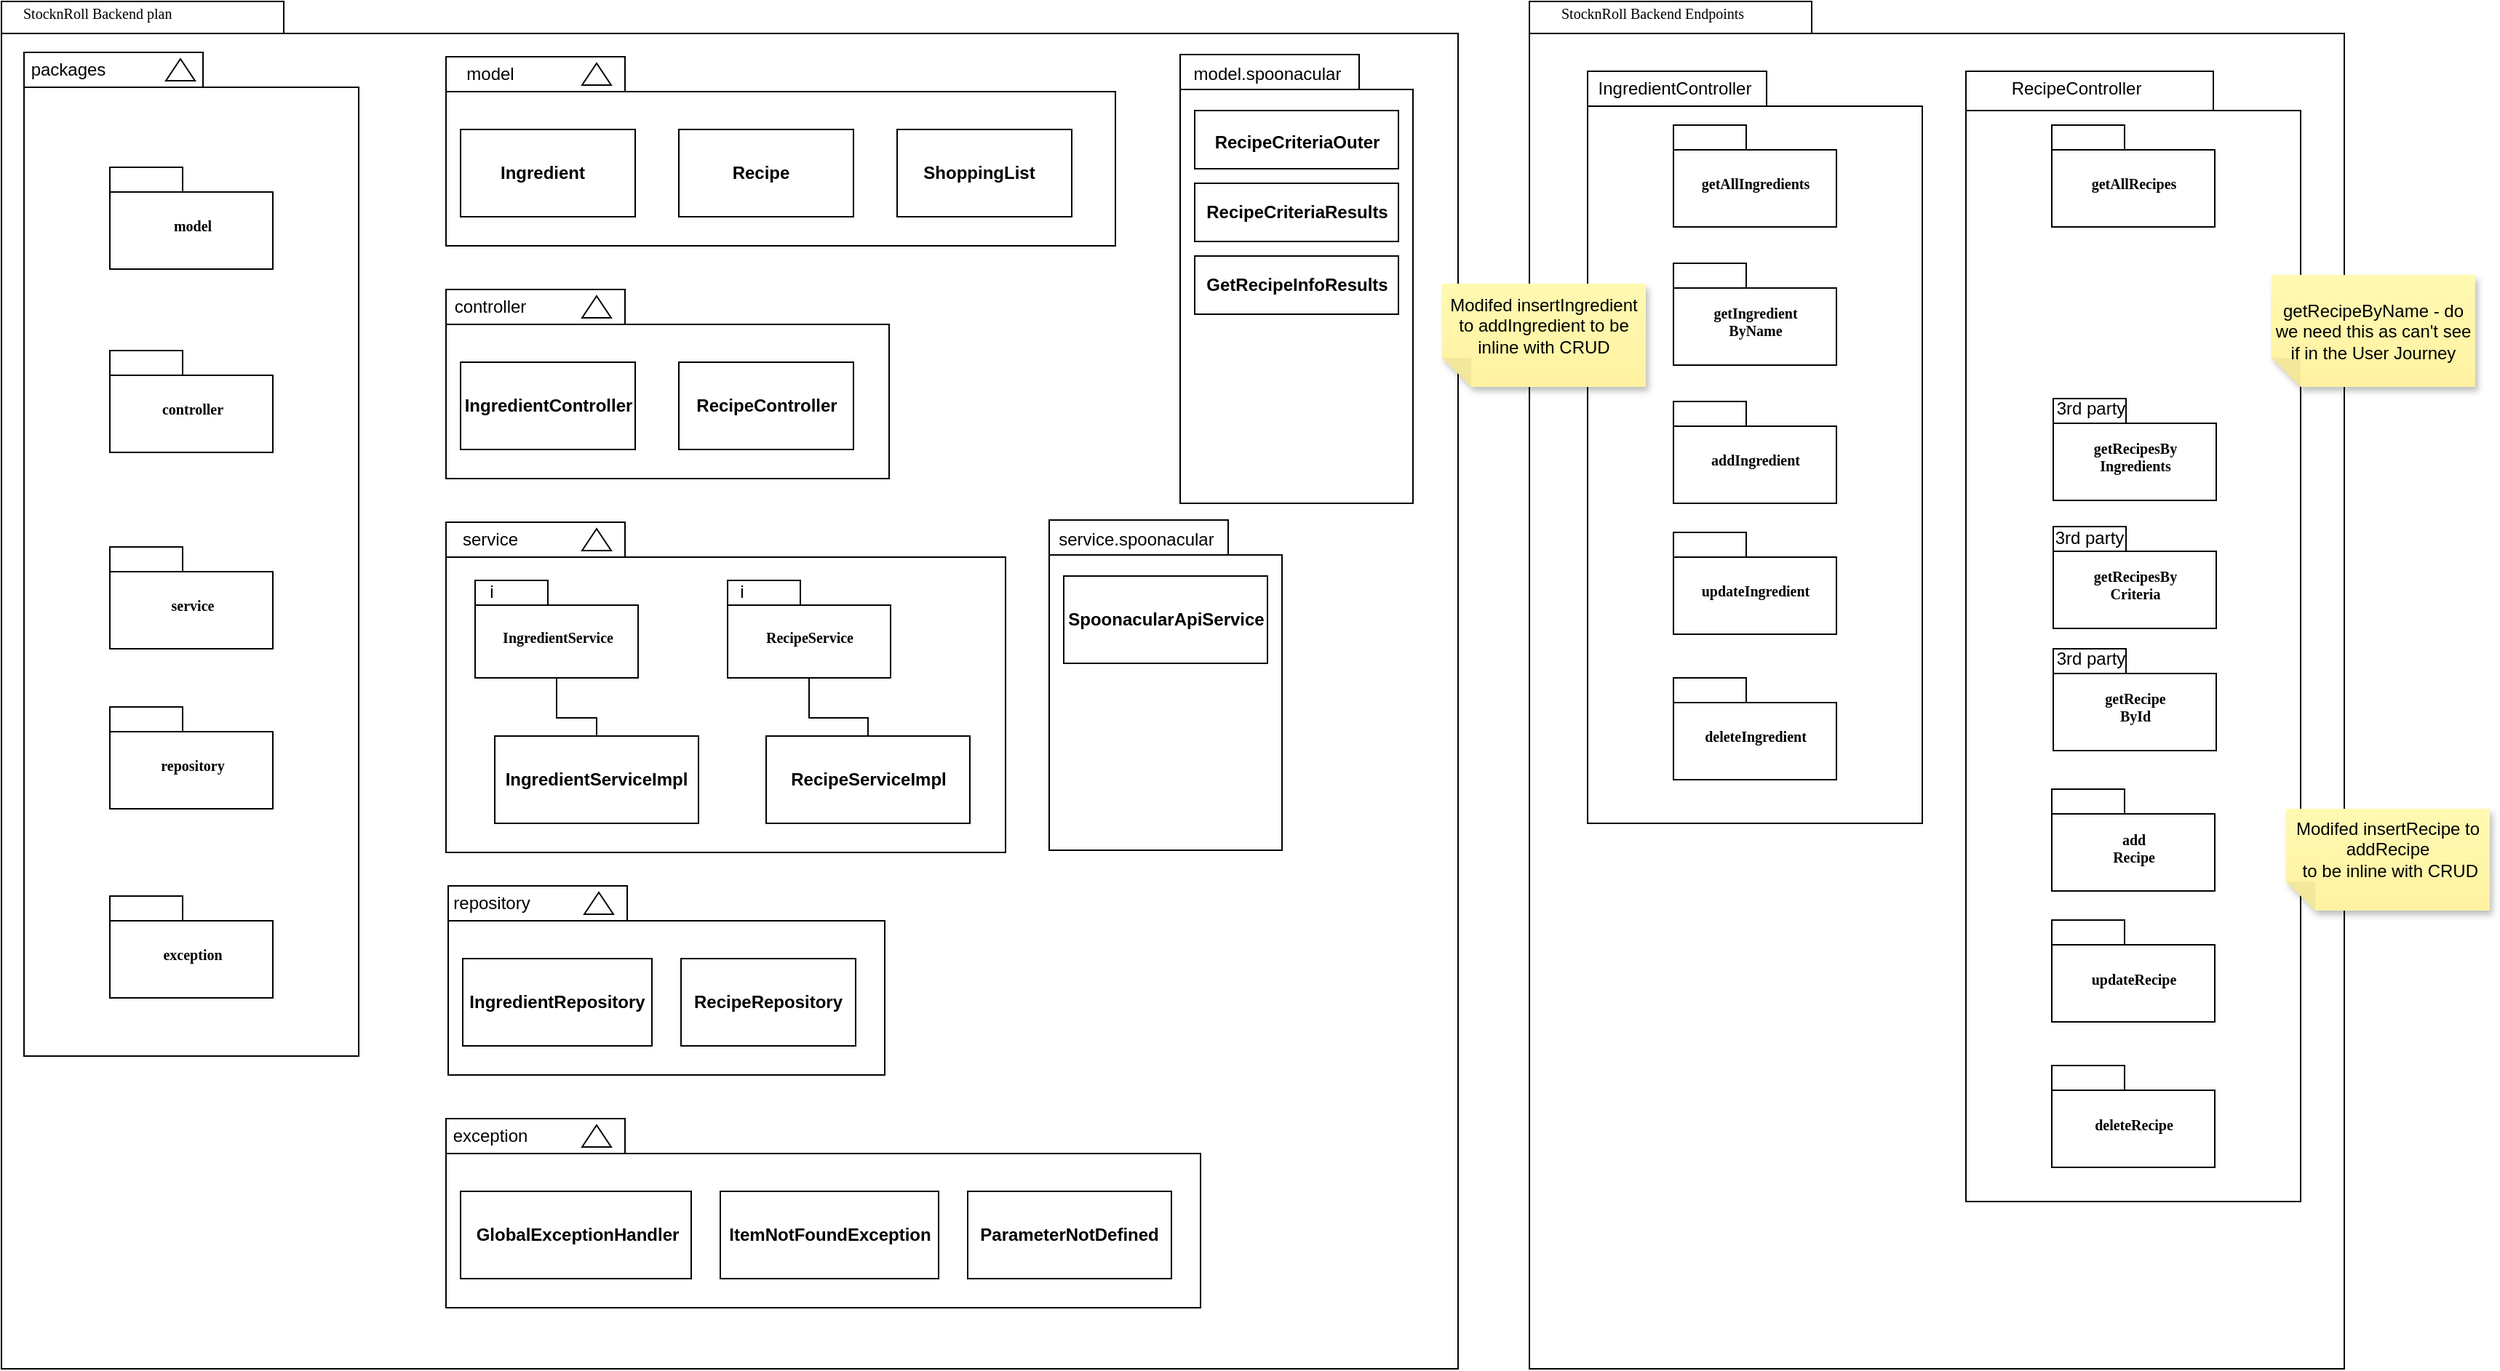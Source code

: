 <mxfile version="24.7.16">
  <diagram name="Page-1" id="b5b7bab2-c9e2-2cf4-8b2a-24fd1a2a6d21">
    <mxGraphModel dx="882" dy="554" grid="1" gridSize="10" guides="1" tooltips="1" connect="1" arrows="1" fold="1" page="1" pageScale="1" pageWidth="827" pageHeight="1169" background="none" math="0" shadow="0">
      <root>
        <mxCell id="0" />
        <mxCell id="1" parent="0" />
        <mxCell id="6e0c8c40b5770093-72" value="" style="shape=folder;fontStyle=1;spacingTop=10;tabWidth=194;tabHeight=22;tabPosition=left;html=1;rounded=0;shadow=0;comic=0;labelBackgroundColor=none;strokeWidth=1;fillColor=none;fontFamily=Verdana;fontSize=10;align=center;" parent="1" vertex="1">
          <mxGeometry x="30" y="115" width="1001" height="940" as="geometry" />
        </mxCell>
        <mxCell id="6e0c8c40b5770093-73" value="StocknRoll Backend plan" style="text;html=1;align=left;verticalAlign=top;spacingTop=-4;fontSize=10;fontFamily=Verdana" parent="1" vertex="1">
          <mxGeometry x="43" y="114.5" width="130" height="20" as="geometry" />
        </mxCell>
        <mxCell id="P7q6h8zH5KanoZMI_rnn-13" value="" style="group" parent="1" vertex="1" connectable="0">
          <mxGeometry x="45.5" y="147" width="230" height="693" as="geometry" />
        </mxCell>
        <mxCell id="P7q6h8zH5KanoZMI_rnn-7" value="&amp;nbsp;" style="text;whiteSpace=wrap;html=1;" parent="P7q6h8zH5KanoZMI_rnn-13" vertex="1">
          <mxGeometry x="40" y="313" width="40" height="40" as="geometry" />
        </mxCell>
        <mxCell id="6e0c8c40b5770093-25" value="" style="shape=folder;fontStyle=1;spacingTop=10;tabWidth=123;tabHeight=24;tabPosition=left;html=1;rounded=0;shadow=0;comic=0;labelBackgroundColor=none;strokeWidth=1;fontFamily=Verdana;fontSize=10;align=center;" parent="P7q6h8zH5KanoZMI_rnn-13" vertex="1">
          <mxGeometry y="3" width="230" height="690" as="geometry" />
        </mxCell>
        <mxCell id="6e0c8c40b5770093-29" value="" style="triangle;whiteSpace=wrap;html=1;rounded=0;shadow=0;comic=0;labelBackgroundColor=none;strokeWidth=1;fontFamily=Verdana;fontSize=10;align=center;rotation=-90;" parent="P7q6h8zH5KanoZMI_rnn-13" vertex="1">
          <mxGeometry x="100" y="5" width="15" height="20" as="geometry" />
        </mxCell>
        <mxCell id="6e0c8c40b5770093-27" value="model" style="shape=folder;fontStyle=1;spacingTop=10;tabWidth=50;tabHeight=17;tabPosition=left;html=1;rounded=0;shadow=0;comic=0;labelBackgroundColor=none;strokeWidth=1;fontFamily=Verdana;fontSize=10;align=center;" parent="P7q6h8zH5KanoZMI_rnn-13" vertex="1">
          <mxGeometry x="59" y="82" width="112" height="70" as="geometry" />
        </mxCell>
        <mxCell id="6e0c8c40b5770093-31" value="controller" style="shape=folder;fontStyle=1;spacingTop=10;tabWidth=50;tabHeight=17;tabPosition=left;html=1;rounded=0;shadow=0;comic=0;labelBackgroundColor=none;strokeWidth=1;fontFamily=Verdana;fontSize=10;align=center;" parent="P7q6h8zH5KanoZMI_rnn-13" vertex="1">
          <mxGeometry x="59" y="208" width="112" height="70" as="geometry" />
        </mxCell>
        <mxCell id="6e0c8c40b5770093-28" value="service" style="shape=folder;fontStyle=1;spacingTop=10;tabWidth=50;tabHeight=17;tabPosition=left;html=1;rounded=0;shadow=0;comic=0;labelBackgroundColor=none;strokeWidth=1;fontFamily=Verdana;fontSize=10;align=center;" parent="P7q6h8zH5KanoZMI_rnn-13" vertex="1">
          <mxGeometry x="59" y="343" width="112" height="70" as="geometry" />
        </mxCell>
        <mxCell id="P7q6h8zH5KanoZMI_rnn-8" value="repository" style="shape=folder;fontStyle=1;spacingTop=10;tabWidth=50;tabHeight=17;tabPosition=left;html=1;rounded=0;shadow=0;comic=0;labelBackgroundColor=none;strokeWidth=1;fontFamily=Verdana;fontSize=10;align=center;" parent="P7q6h8zH5KanoZMI_rnn-13" vertex="1">
          <mxGeometry x="59" y="453" width="112" height="70" as="geometry" />
        </mxCell>
        <mxCell id="P7q6h8zH5KanoZMI_rnn-9" value="exception" style="shape=folder;fontStyle=1;spacingTop=10;tabWidth=50;tabHeight=17;tabPosition=left;html=1;rounded=0;shadow=0;comic=0;labelBackgroundColor=none;strokeWidth=1;fontFamily=Verdana;fontSize=10;align=center;" parent="P7q6h8zH5KanoZMI_rnn-13" vertex="1">
          <mxGeometry x="59" y="583" width="112" height="70" as="geometry" />
        </mxCell>
        <mxCell id="P7q6h8zH5KanoZMI_rnn-12" value="&lt;div&gt;packages&lt;/div&gt;" style="text;strokeColor=none;align=center;fillColor=none;html=1;verticalAlign=middle;whiteSpace=wrap;rounded=0;" parent="P7q6h8zH5KanoZMI_rnn-13" vertex="1">
          <mxGeometry width="60" height="30" as="geometry" />
        </mxCell>
        <mxCell id="P7q6h8zH5KanoZMI_rnn-32" value="" style="group" parent="1" vertex="1" connectable="0">
          <mxGeometry x="335.5" y="150" width="460" height="133" as="geometry" />
        </mxCell>
        <mxCell id="6e0c8c40b5770093-47" value="" style="shape=folder;fontStyle=1;spacingTop=10;tabWidth=123;tabHeight=24;tabPosition=left;html=1;rounded=0;shadow=0;comic=0;labelBackgroundColor=none;strokeWidth=1;fontFamily=Verdana;fontSize=10;align=center;" parent="P7q6h8zH5KanoZMI_rnn-32" vertex="1">
          <mxGeometry y="3" width="460" height="130" as="geometry" />
        </mxCell>
        <mxCell id="6e0c8c40b5770093-48" value="" style="triangle;whiteSpace=wrap;html=1;rounded=0;shadow=0;comic=0;labelBackgroundColor=none;strokeWidth=1;fontFamily=Verdana;fontSize=10;align=center;rotation=-90;" parent="P7q6h8zH5KanoZMI_rnn-32" vertex="1">
          <mxGeometry x="96" y="5" width="15" height="20" as="geometry" />
        </mxCell>
        <mxCell id="P7q6h8zH5KanoZMI_rnn-14" value="model" style="text;strokeColor=none;align=center;fillColor=none;html=1;verticalAlign=middle;whiteSpace=wrap;rounded=0;" parent="P7q6h8zH5KanoZMI_rnn-32" vertex="1">
          <mxGeometry width="60" height="30" as="geometry" />
        </mxCell>
        <mxCell id="P7q6h8zH5KanoZMI_rnn-22" value="" style="group" parent="P7q6h8zH5KanoZMI_rnn-32" vertex="1" connectable="0">
          <mxGeometry x="10" y="53" width="120" height="60" as="geometry" />
        </mxCell>
        <mxCell id="P7q6h8zH5KanoZMI_rnn-15" value="" style="rounded=0;whiteSpace=wrap;html=1;" parent="P7q6h8zH5KanoZMI_rnn-22" vertex="1">
          <mxGeometry width="120" height="60" as="geometry" />
        </mxCell>
        <mxCell id="P7q6h8zH5KanoZMI_rnn-21" value="Ingredient" style="text;strokeColor=none;align=center;fillColor=none;html=1;verticalAlign=middle;whiteSpace=wrap;rounded=0;fontStyle=1" parent="P7q6h8zH5KanoZMI_rnn-22" vertex="1">
          <mxGeometry x="26" y="15" width="60" height="30" as="geometry" />
        </mxCell>
        <mxCell id="P7q6h8zH5KanoZMI_rnn-24" value="" style="group" parent="P7q6h8zH5KanoZMI_rnn-32" vertex="1" connectable="0">
          <mxGeometry x="160" y="53" width="120" height="60" as="geometry" />
        </mxCell>
        <mxCell id="P7q6h8zH5KanoZMI_rnn-25" value="" style="rounded=0;whiteSpace=wrap;html=1;" parent="P7q6h8zH5KanoZMI_rnn-24" vertex="1">
          <mxGeometry width="120" height="60" as="geometry" />
        </mxCell>
        <mxCell id="P7q6h8zH5KanoZMI_rnn-26" value="Recipe" style="text;strokeColor=none;align=center;fillColor=none;html=1;verticalAlign=middle;whiteSpace=wrap;rounded=0;fontStyle=1" parent="P7q6h8zH5KanoZMI_rnn-24" vertex="1">
          <mxGeometry x="26" y="15" width="60" height="30" as="geometry" />
        </mxCell>
        <mxCell id="P7q6h8zH5KanoZMI_rnn-29" value="" style="group" parent="P7q6h8zH5KanoZMI_rnn-32" vertex="1" connectable="0">
          <mxGeometry x="310" y="53" width="120" height="60" as="geometry" />
        </mxCell>
        <mxCell id="P7q6h8zH5KanoZMI_rnn-30" value="" style="rounded=0;whiteSpace=wrap;html=1;" parent="P7q6h8zH5KanoZMI_rnn-29" vertex="1">
          <mxGeometry width="120" height="60" as="geometry" />
        </mxCell>
        <mxCell id="P7q6h8zH5KanoZMI_rnn-31" value="ShoppingList" style="text;strokeColor=none;align=center;fillColor=none;html=1;verticalAlign=middle;whiteSpace=wrap;rounded=0;fontStyle=1" parent="P7q6h8zH5KanoZMI_rnn-29" vertex="1">
          <mxGeometry x="26" y="15" width="60" height="30" as="geometry" />
        </mxCell>
        <mxCell id="P7q6h8zH5KanoZMI_rnn-83" value="" style="group" parent="1" vertex="1" connectable="0">
          <mxGeometry x="337" y="720" width="300" height="133" as="geometry" />
        </mxCell>
        <mxCell id="P7q6h8zH5KanoZMI_rnn-73" value="" style="shape=folder;fontStyle=1;spacingTop=10;tabWidth=123;tabHeight=24;tabPosition=left;html=1;rounded=0;shadow=0;comic=0;labelBackgroundColor=none;strokeWidth=1;fontFamily=Verdana;fontSize=10;align=center;" parent="P7q6h8zH5KanoZMI_rnn-83" vertex="1">
          <mxGeometry y="3" width="300" height="130" as="geometry" />
        </mxCell>
        <mxCell id="P7q6h8zH5KanoZMI_rnn-74" value="" style="triangle;whiteSpace=wrap;html=1;rounded=0;shadow=0;comic=0;labelBackgroundColor=none;strokeWidth=1;fontFamily=Verdana;fontSize=10;align=center;rotation=-90;" parent="P7q6h8zH5KanoZMI_rnn-83" vertex="1">
          <mxGeometry x="96" y="5" width="15" height="20" as="geometry" />
        </mxCell>
        <mxCell id="P7q6h8zH5KanoZMI_rnn-75" value="repository" style="text;strokeColor=none;align=center;fillColor=none;html=1;verticalAlign=middle;whiteSpace=wrap;rounded=0;" parent="P7q6h8zH5KanoZMI_rnn-83" vertex="1">
          <mxGeometry width="60" height="30" as="geometry" />
        </mxCell>
        <mxCell id="P7q6h8zH5KanoZMI_rnn-79" value="" style="group" parent="P7q6h8zH5KanoZMI_rnn-83" vertex="1" connectable="0">
          <mxGeometry x="160" y="53" width="120" height="60" as="geometry" />
        </mxCell>
        <mxCell id="P7q6h8zH5KanoZMI_rnn-80" value="" style="rounded=0;whiteSpace=wrap;html=1;" parent="P7q6h8zH5KanoZMI_rnn-79" vertex="1">
          <mxGeometry width="120" height="60" as="geometry" />
        </mxCell>
        <mxCell id="P7q6h8zH5KanoZMI_rnn-81" value="RecipeRepository" style="text;strokeColor=none;align=center;fillColor=none;html=1;verticalAlign=middle;whiteSpace=wrap;rounded=0;fontStyle=1" parent="P7q6h8zH5KanoZMI_rnn-79" vertex="1">
          <mxGeometry x="30" y="15" width="60" height="30" as="geometry" />
        </mxCell>
        <mxCell id="P7q6h8zH5KanoZMI_rnn-82" value="" style="group" parent="P7q6h8zH5KanoZMI_rnn-83" vertex="1" connectable="0">
          <mxGeometry x="10" y="53" width="130" height="60" as="geometry" />
        </mxCell>
        <mxCell id="P7q6h8zH5KanoZMI_rnn-77" value="" style="rounded=0;whiteSpace=wrap;html=1;" parent="P7q6h8zH5KanoZMI_rnn-82" vertex="1">
          <mxGeometry width="130" height="60" as="geometry" />
        </mxCell>
        <mxCell id="P7q6h8zH5KanoZMI_rnn-78" value="IngredientRepository" style="text;strokeColor=none;align=center;fillColor=none;html=1;verticalAlign=middle;whiteSpace=wrap;rounded=0;fontStyle=1" parent="P7q6h8zH5KanoZMI_rnn-82" vertex="1">
          <mxGeometry x="35" y="15" width="60" height="30" as="geometry" />
        </mxCell>
        <mxCell id="P7q6h8zH5KanoZMI_rnn-99" value="" style="group" parent="1" vertex="1" connectable="0">
          <mxGeometry x="335.5" y="880" width="518.5" height="133" as="geometry" />
        </mxCell>
        <mxCell id="P7q6h8zH5KanoZMI_rnn-85" value="" style="shape=folder;fontStyle=1;spacingTop=10;tabWidth=123;tabHeight=24;tabPosition=left;html=1;rounded=0;shadow=0;comic=0;labelBackgroundColor=none;strokeWidth=1;fontFamily=Verdana;fontSize=10;align=center;" parent="P7q6h8zH5KanoZMI_rnn-99" vertex="1">
          <mxGeometry y="3" width="518.5" height="130" as="geometry" />
        </mxCell>
        <mxCell id="P7q6h8zH5KanoZMI_rnn-86" value="" style="triangle;whiteSpace=wrap;html=1;rounded=0;shadow=0;comic=0;labelBackgroundColor=none;strokeWidth=1;fontFamily=Verdana;fontSize=10;align=center;rotation=-90;" parent="P7q6h8zH5KanoZMI_rnn-99" vertex="1">
          <mxGeometry x="96" y="5" width="15" height="20" as="geometry" />
        </mxCell>
        <mxCell id="P7q6h8zH5KanoZMI_rnn-87" value="exception" style="text;strokeColor=none;align=center;fillColor=none;html=1;verticalAlign=middle;whiteSpace=wrap;rounded=0;" parent="P7q6h8zH5KanoZMI_rnn-99" vertex="1">
          <mxGeometry width="60" height="30" as="geometry" />
        </mxCell>
        <mxCell id="P7q6h8zH5KanoZMI_rnn-91" value="" style="group" parent="P7q6h8zH5KanoZMI_rnn-99" vertex="1" connectable="0">
          <mxGeometry x="188.5" y="53" width="150" height="60" as="geometry" />
        </mxCell>
        <mxCell id="P7q6h8zH5KanoZMI_rnn-92" value="" style="rounded=0;whiteSpace=wrap;html=1;" parent="P7q6h8zH5KanoZMI_rnn-91" vertex="1">
          <mxGeometry width="150" height="60" as="geometry" />
        </mxCell>
        <mxCell id="P7q6h8zH5KanoZMI_rnn-93" value="ItemNotFoundException" style="text;strokeColor=none;align=center;fillColor=none;html=1;verticalAlign=middle;whiteSpace=wrap;rounded=0;fontStyle=1" parent="P7q6h8zH5KanoZMI_rnn-91" vertex="1">
          <mxGeometry x="37.5" y="15" width="75" height="30" as="geometry" />
        </mxCell>
        <mxCell id="P7q6h8zH5KanoZMI_rnn-89" value="" style="rounded=0;whiteSpace=wrap;html=1;" parent="P7q6h8zH5KanoZMI_rnn-99" vertex="1">
          <mxGeometry x="10" y="53" width="158.5" height="60" as="geometry" />
        </mxCell>
        <mxCell id="P7q6h8zH5KanoZMI_rnn-90" value="GlobalExceptionHandler" style="text;strokeColor=none;align=center;fillColor=none;html=1;verticalAlign=middle;whiteSpace=wrap;rounded=0;fontStyle=1" parent="P7q6h8zH5KanoZMI_rnn-99" vertex="1">
          <mxGeometry x="60" y="68" width="60" height="30" as="geometry" />
        </mxCell>
        <mxCell id="P7q6h8zH5KanoZMI_rnn-98" value="" style="group" parent="P7q6h8zH5KanoZMI_rnn-99" vertex="1" connectable="0">
          <mxGeometry x="358.5" y="53" width="140" height="60" as="geometry" />
        </mxCell>
        <mxCell id="P7q6h8zH5KanoZMI_rnn-95" value="" style="rounded=0;whiteSpace=wrap;html=1;" parent="P7q6h8zH5KanoZMI_rnn-98" vertex="1">
          <mxGeometry width="140" height="60" as="geometry" />
        </mxCell>
        <mxCell id="P7q6h8zH5KanoZMI_rnn-96" value="ParameterNotDefined" style="text;strokeColor=none;align=center;fillColor=none;html=1;verticalAlign=middle;whiteSpace=wrap;rounded=0;fontStyle=1" parent="P7q6h8zH5KanoZMI_rnn-98" vertex="1">
          <mxGeometry x="40" y="15" width="60" height="30" as="geometry" />
        </mxCell>
        <mxCell id="P7q6h8zH5KanoZMI_rnn-102" value="" style="shape=folder;fontStyle=1;spacingTop=10;tabWidth=194;tabHeight=22;tabPosition=left;html=1;rounded=0;shadow=0;comic=0;labelBackgroundColor=none;strokeWidth=1;fillColor=none;fontFamily=Verdana;fontSize=10;align=center;" parent="1" vertex="1">
          <mxGeometry x="1080" y="115" width="560" height="940" as="geometry" />
        </mxCell>
        <mxCell id="P7q6h8zH5KanoZMI_rnn-103" value="StocknRoll Backend Endpoints" style="text;html=1;align=left;verticalAlign=top;spacingTop=-4;fontSize=10;fontFamily=Verdana" parent="1" vertex="1">
          <mxGeometry x="1100" y="114.5" width="130" height="20" as="geometry" />
        </mxCell>
        <mxCell id="P7q6h8zH5KanoZMI_rnn-117" value="" style="group" parent="1" vertex="1" connectable="0">
          <mxGeometry x="1120" y="160" width="230" height="520" as="geometry" />
        </mxCell>
        <mxCell id="P7q6h8zH5KanoZMI_rnn-105" value="&amp;nbsp;" style="text;whiteSpace=wrap;html=1;" parent="P7q6h8zH5KanoZMI_rnn-117" vertex="1">
          <mxGeometry x="40" y="313" width="40" height="40" as="geometry" />
        </mxCell>
        <mxCell id="P7q6h8zH5KanoZMI_rnn-106" value="" style="shape=folder;fontStyle=1;spacingTop=10;tabWidth=123;tabHeight=24;tabPosition=left;html=1;rounded=0;shadow=0;comic=0;labelBackgroundColor=none;strokeWidth=1;fontFamily=Verdana;fontSize=10;align=center;" parent="P7q6h8zH5KanoZMI_rnn-117" vertex="1">
          <mxGeometry y="3" width="230" height="517" as="geometry" />
        </mxCell>
        <mxCell id="P7q6h8zH5KanoZMI_rnn-108" value="getAllIngredients" style="shape=folder;fontStyle=1;spacingTop=10;tabWidth=50;tabHeight=17;tabPosition=left;html=1;rounded=0;shadow=0;comic=0;labelBackgroundColor=none;strokeWidth=1;fontFamily=Verdana;fontSize=10;align=center;" parent="P7q6h8zH5KanoZMI_rnn-117" vertex="1">
          <mxGeometry x="59" y="40" width="112" height="70" as="geometry" />
        </mxCell>
        <mxCell id="P7q6h8zH5KanoZMI_rnn-109" value="add&lt;span style=&quot;background-color: initial;&quot;&gt;Ingredient&lt;/span&gt;" style="shape=folder;fontStyle=1;spacingTop=10;tabWidth=50;tabHeight=17;tabPosition=left;html=1;rounded=0;shadow=0;comic=0;labelBackgroundColor=none;strokeWidth=1;fontFamily=Verdana;fontSize=10;align=center;" parent="P7q6h8zH5KanoZMI_rnn-117" vertex="1">
          <mxGeometry x="59" y="230" width="112" height="70" as="geometry" />
        </mxCell>
        <mxCell id="P7q6h8zH5KanoZMI_rnn-110" value="updateIngredient" style="shape=folder;fontStyle=1;spacingTop=10;tabWidth=50;tabHeight=17;tabPosition=left;html=1;rounded=0;shadow=0;comic=0;labelBackgroundColor=none;strokeWidth=1;fontFamily=Verdana;fontSize=10;align=center;" parent="P7q6h8zH5KanoZMI_rnn-117" vertex="1">
          <mxGeometry x="59" y="320" width="112" height="70" as="geometry" />
        </mxCell>
        <mxCell id="P7q6h8zH5KanoZMI_rnn-111" value="deleteIngredient" style="shape=folder;fontStyle=1;spacingTop=10;tabWidth=50;tabHeight=17;tabPosition=left;html=1;rounded=0;shadow=0;comic=0;labelBackgroundColor=none;strokeWidth=1;fontFamily=Verdana;fontSize=10;align=center;" parent="P7q6h8zH5KanoZMI_rnn-117" vertex="1">
          <mxGeometry x="59" y="420" width="112" height="70" as="geometry" />
        </mxCell>
        <mxCell id="P7q6h8zH5KanoZMI_rnn-113" value="IngredientController" style="text;strokeColor=none;align=center;fillColor=none;html=1;verticalAlign=middle;whiteSpace=wrap;rounded=0;" parent="P7q6h8zH5KanoZMI_rnn-117" vertex="1">
          <mxGeometry x="30" width="60" height="30" as="geometry" />
        </mxCell>
        <mxCell id="P7q6h8zH5KanoZMI_rnn-116" value="getIngredient&lt;br&gt;ByName" style="shape=folder;fontStyle=1;spacingTop=10;tabWidth=50;tabHeight=17;tabPosition=left;html=1;rounded=0;shadow=0;comic=0;labelBackgroundColor=none;strokeWidth=1;fontFamily=Verdana;fontSize=10;align=center;" parent="P7q6h8zH5KanoZMI_rnn-117" vertex="1">
          <mxGeometry x="59" y="135" width="112" height="70" as="geometry" />
        </mxCell>
        <mxCell id="P7q6h8zH5KanoZMI_rnn-34" value="" style="shape=folder;fontStyle=1;spacingTop=10;tabWidth=123;tabHeight=24;tabPosition=left;html=1;rounded=0;shadow=0;comic=0;labelBackgroundColor=none;strokeWidth=1;fontFamily=Verdana;fontSize=10;align=center;" parent="1" vertex="1">
          <mxGeometry x="335.5" y="313" width="304.5" height="130" as="geometry" />
        </mxCell>
        <mxCell id="P7q6h8zH5KanoZMI_rnn-35" value="" style="triangle;whiteSpace=wrap;html=1;rounded=0;shadow=0;comic=0;labelBackgroundColor=none;strokeWidth=1;fontFamily=Verdana;fontSize=10;align=center;rotation=-90;" parent="1" vertex="1">
          <mxGeometry x="431.5" y="315" width="15" height="20" as="geometry" />
        </mxCell>
        <mxCell id="P7q6h8zH5KanoZMI_rnn-36" value="controller" style="text;strokeColor=none;align=center;fillColor=none;html=1;verticalAlign=middle;whiteSpace=wrap;rounded=0;" parent="1" vertex="1">
          <mxGeometry x="335.5" y="310" width="60" height="30" as="geometry" />
        </mxCell>
        <mxCell id="P7q6h8zH5KanoZMI_rnn-37" value="" style="group" parent="1" vertex="1" connectable="0">
          <mxGeometry x="345.5" y="363" width="120" height="60" as="geometry" />
        </mxCell>
        <mxCell id="P7q6h8zH5KanoZMI_rnn-38" value="" style="rounded=0;whiteSpace=wrap;html=1;" parent="P7q6h8zH5KanoZMI_rnn-37" vertex="1">
          <mxGeometry width="120" height="60" as="geometry" />
        </mxCell>
        <mxCell id="P7q6h8zH5KanoZMI_rnn-39" value="IngredientController" style="text;strokeColor=none;align=center;fillColor=none;html=1;verticalAlign=middle;whiteSpace=wrap;rounded=0;fontStyle=1" parent="P7q6h8zH5KanoZMI_rnn-37" vertex="1">
          <mxGeometry x="30" y="15" width="60" height="30" as="geometry" />
        </mxCell>
        <mxCell id="P7q6h8zH5KanoZMI_rnn-40" value="" style="group" parent="1" vertex="1" connectable="0">
          <mxGeometry x="495.5" y="363" width="120" height="60" as="geometry" />
        </mxCell>
        <mxCell id="P7q6h8zH5KanoZMI_rnn-41" value="" style="rounded=0;whiteSpace=wrap;html=1;" parent="P7q6h8zH5KanoZMI_rnn-40" vertex="1">
          <mxGeometry width="120" height="60" as="geometry" />
        </mxCell>
        <mxCell id="P7q6h8zH5KanoZMI_rnn-42" value="&lt;div&gt;RecipeController&lt;/div&gt;" style="text;strokeColor=none;align=center;fillColor=none;html=1;verticalAlign=middle;whiteSpace=wrap;rounded=0;fontStyle=1" parent="P7q6h8zH5KanoZMI_rnn-40" vertex="1">
          <mxGeometry x="30" y="15" width="60" height="30" as="geometry" />
        </mxCell>
        <mxCell id="P7q6h8zH5KanoZMI_rnn-49" value="" style="shape=folder;fontStyle=1;spacingTop=10;tabWidth=123;tabHeight=24;tabPosition=left;html=1;rounded=0;shadow=0;comic=0;labelBackgroundColor=none;strokeWidth=1;fontFamily=Verdana;fontSize=10;align=center;" parent="1" vertex="1">
          <mxGeometry x="335.5" y="473" width="384.5" height="227" as="geometry" />
        </mxCell>
        <mxCell id="P7q6h8zH5KanoZMI_rnn-50" value="" style="triangle;whiteSpace=wrap;html=1;rounded=0;shadow=0;comic=0;labelBackgroundColor=none;strokeWidth=1;fontFamily=Verdana;fontSize=10;align=center;rotation=-90;" parent="1" vertex="1">
          <mxGeometry x="431.5" y="475" width="15" height="20" as="geometry" />
        </mxCell>
        <mxCell id="P7q6h8zH5KanoZMI_rnn-51" value="service" style="text;strokeColor=none;align=center;fillColor=none;html=1;verticalAlign=middle;whiteSpace=wrap;rounded=0;" parent="1" vertex="1">
          <mxGeometry x="335.5" y="470" width="60" height="30" as="geometry" />
        </mxCell>
        <mxCell id="P7q6h8zH5KanoZMI_rnn-70" value="" style="edgeStyle=orthogonalEdgeStyle;rounded=0;orthogonalLoop=1;jettySize=auto;html=1;" parent="1" source="P7q6h8zH5KanoZMI_rnn-60" target="P7q6h8zH5KanoZMI_rnn-54" edge="1">
          <mxGeometry relative="1" as="geometry" />
        </mxCell>
        <mxCell id="P7q6h8zH5KanoZMI_rnn-52" value="" style="group" parent="1" vertex="1" connectable="0">
          <mxGeometry x="369" y="620" width="140" height="60" as="geometry" />
        </mxCell>
        <mxCell id="P7q6h8zH5KanoZMI_rnn-53" value="" style="rounded=0;whiteSpace=wrap;html=1;" parent="P7q6h8zH5KanoZMI_rnn-52" vertex="1">
          <mxGeometry width="140" height="60" as="geometry" />
        </mxCell>
        <mxCell id="P7q6h8zH5KanoZMI_rnn-54" value="IngredientServiceImpl" style="text;strokeColor=none;align=center;fillColor=none;html=1;verticalAlign=middle;whiteSpace=wrap;rounded=0;fontStyle=1" parent="P7q6h8zH5KanoZMI_rnn-52" vertex="1">
          <mxGeometry x="35" y="15" width="70" height="30" as="geometry" />
        </mxCell>
        <mxCell id="P7q6h8zH5KanoZMI_rnn-60" value="IngredientService" style="shape=folder;fontStyle=1;spacingTop=10;tabWidth=50;tabHeight=17;tabPosition=left;html=1;rounded=0;shadow=0;comic=0;labelBackgroundColor=none;strokeWidth=1;fontFamily=Verdana;fontSize=10;align=center;" parent="1" vertex="1">
          <mxGeometry x="355.5" y="513" width="112" height="67" as="geometry" />
        </mxCell>
        <mxCell id="P7q6h8zH5KanoZMI_rnn-62" value="i" style="text;strokeColor=none;align=center;fillColor=none;html=1;verticalAlign=middle;whiteSpace=wrap;rounded=0;" parent="1" vertex="1">
          <mxGeometry x="337" y="506" width="60" height="30" as="geometry" />
        </mxCell>
        <mxCell id="P7q6h8zH5KanoZMI_rnn-69" value="" style="edgeStyle=orthogonalEdgeStyle;rounded=0;orthogonalLoop=1;jettySize=auto;html=1;" parent="1" source="P7q6h8zH5KanoZMI_rnn-64" target="P7q6h8zH5KanoZMI_rnn-68" edge="1">
          <mxGeometry relative="1" as="geometry" />
        </mxCell>
        <mxCell id="P7q6h8zH5KanoZMI_rnn-64" value="RecipeService" style="shape=folder;fontStyle=1;spacingTop=10;tabWidth=50;tabHeight=17;tabPosition=left;html=1;rounded=0;shadow=0;comic=0;labelBackgroundColor=none;strokeWidth=1;fontFamily=Verdana;fontSize=10;align=center;" parent="1" vertex="1">
          <mxGeometry x="529" y="513" width="112" height="67" as="geometry" />
        </mxCell>
        <mxCell id="P7q6h8zH5KanoZMI_rnn-65" value="i" style="text;strokeColor=none;align=center;fillColor=none;html=1;verticalAlign=middle;whiteSpace=wrap;rounded=0;" parent="1" vertex="1">
          <mxGeometry x="509" y="506" width="60" height="30" as="geometry" />
        </mxCell>
        <mxCell id="P7q6h8zH5KanoZMI_rnn-66" value="" style="group" parent="1" vertex="1" connectable="0">
          <mxGeometry x="555.5" y="620" width="140" height="60" as="geometry" />
        </mxCell>
        <mxCell id="P7q6h8zH5KanoZMI_rnn-67" value="" style="rounded=0;whiteSpace=wrap;html=1;" parent="P7q6h8zH5KanoZMI_rnn-66" vertex="1">
          <mxGeometry width="140" height="60" as="geometry" />
        </mxCell>
        <mxCell id="P7q6h8zH5KanoZMI_rnn-68" value="RecipeServiceImpl" style="text;strokeColor=none;align=center;fillColor=none;html=1;verticalAlign=middle;whiteSpace=wrap;rounded=0;fontStyle=1" parent="P7q6h8zH5KanoZMI_rnn-66" vertex="1">
          <mxGeometry x="35" y="15" width="70" height="30" as="geometry" />
        </mxCell>
        <mxCell id="P7q6h8zH5KanoZMI_rnn-120" value="" style="shape=folder;fontStyle=1;spacingTop=10;tabWidth=170;tabHeight=27;tabPosition=left;html=1;rounded=0;shadow=0;comic=0;labelBackgroundColor=none;strokeWidth=1;fontFamily=Verdana;fontSize=10;align=center;" parent="1" vertex="1">
          <mxGeometry x="1380" y="163" width="230" height="777" as="geometry" />
        </mxCell>
        <mxCell id="P7q6h8zH5KanoZMI_rnn-145" value="RecipeController" style="text;strokeColor=none;align=center;fillColor=none;html=1;verticalAlign=middle;whiteSpace=wrap;rounded=0;" parent="1" vertex="1">
          <mxGeometry x="1361" y="160" width="190" height="30" as="geometry" />
        </mxCell>
        <mxCell id="P7q6h8zH5KanoZMI_rnn-119" value="&amp;nbsp;" style="text;whiteSpace=wrap;html=1;" parent="1" vertex="1">
          <mxGeometry x="1420" y="473" width="40" height="40" as="geometry" />
        </mxCell>
        <mxCell id="P7q6h8zH5KanoZMI_rnn-121" value="getAllRecipes" style="shape=folder;fontStyle=1;spacingTop=10;tabWidth=50;tabHeight=17;tabPosition=left;html=1;rounded=0;shadow=0;comic=0;labelBackgroundColor=none;strokeWidth=1;fontFamily=Verdana;fontSize=10;align=center;" parent="1" vertex="1">
          <mxGeometry x="1439" y="200" width="112" height="70" as="geometry" />
        </mxCell>
        <mxCell id="P7q6h8zH5KanoZMI_rnn-122" value="add&lt;div&gt;Recipe&lt;/div&gt;" style="shape=folder;fontStyle=1;spacingTop=10;tabWidth=50;tabHeight=17;tabPosition=left;html=1;rounded=0;shadow=0;comic=0;labelBackgroundColor=none;strokeWidth=1;fontFamily=Verdana;fontSize=10;align=center;" parent="1" vertex="1">
          <mxGeometry x="1439" y="656.5" width="112" height="70" as="geometry" />
        </mxCell>
        <mxCell id="P7q6h8zH5KanoZMI_rnn-123" value="updateRecipe" style="shape=folder;fontStyle=1;spacingTop=10;tabWidth=50;tabHeight=17;tabPosition=left;html=1;rounded=0;shadow=0;comic=0;labelBackgroundColor=none;strokeWidth=1;fontFamily=Verdana;fontSize=10;align=center;" parent="1" vertex="1">
          <mxGeometry x="1439" y="746.5" width="112" height="70" as="geometry" />
        </mxCell>
        <mxCell id="P7q6h8zH5KanoZMI_rnn-124" value="deleteRecipe" style="shape=folder;fontStyle=1;spacingTop=10;tabWidth=50;tabHeight=17;tabPosition=left;html=1;rounded=0;shadow=0;comic=0;labelBackgroundColor=none;strokeWidth=1;fontFamily=Verdana;fontSize=10;align=center;" parent="1" vertex="1">
          <mxGeometry x="1439" y="846.5" width="112" height="70" as="geometry" />
        </mxCell>
        <mxCell id="P7q6h8zH5KanoZMI_rnn-156" value="getRecipesBy&lt;br&gt;Ingredients" style="shape=folder;fontStyle=1;spacingTop=10;tabWidth=50;tabHeight=17;tabPosition=left;html=1;rounded=0;shadow=0;comic=0;labelBackgroundColor=none;strokeWidth=1;fontFamily=Verdana;fontSize=10;align=center;" parent="1" vertex="1">
          <mxGeometry x="1440" y="388" width="112" height="70" as="geometry" />
        </mxCell>
        <mxCell id="P7q6h8zH5KanoZMI_rnn-161" value="getRecipesBy&lt;br&gt;Criteria" style="shape=folder;fontStyle=1;spacingTop=10;tabWidth=50;tabHeight=17;tabPosition=left;html=1;rounded=0;shadow=0;comic=0;labelBackgroundColor=none;strokeWidth=1;fontFamily=Verdana;fontSize=10;align=center;" parent="1" vertex="1">
          <mxGeometry x="1440" y="476" width="112" height="70" as="geometry" />
        </mxCell>
        <mxCell id="P7q6h8zH5KanoZMI_rnn-160" value="getRecipe&lt;br&gt;ById" style="shape=folder;fontStyle=1;spacingTop=10;tabWidth=50;tabHeight=17;tabPosition=left;html=1;rounded=0;shadow=0;comic=0;labelBackgroundColor=none;strokeWidth=1;fontFamily=Verdana;fontSize=10;align=center;" parent="1" vertex="1">
          <mxGeometry x="1440" y="560" width="112" height="70" as="geometry" />
        </mxCell>
        <mxCell id="P7q6h8zH5KanoZMI_rnn-183" value="" style="group" parent="1" vertex="1" connectable="0">
          <mxGeometry x="750" y="470" width="160" height="228.5" as="geometry" />
        </mxCell>
        <mxCell id="P7q6h8zH5KanoZMI_rnn-179" value="" style="shape=folder;fontStyle=1;spacingTop=10;tabWidth=123;tabHeight=24;tabPosition=left;html=1;rounded=0;shadow=0;comic=0;labelBackgroundColor=none;strokeWidth=1;fontFamily=Verdana;fontSize=10;align=center;" parent="P7q6h8zH5KanoZMI_rnn-183" vertex="1">
          <mxGeometry y="1.5" width="160" height="227" as="geometry" />
        </mxCell>
        <mxCell id="P7q6h8zH5KanoZMI_rnn-180" value="service.spoonacular" style="text;strokeColor=none;align=center;fillColor=none;html=1;verticalAlign=middle;whiteSpace=wrap;rounded=0;" parent="P7q6h8zH5KanoZMI_rnn-183" vertex="1">
          <mxGeometry width="120" height="30" as="geometry" />
        </mxCell>
        <mxCell id="P7q6h8zH5KanoZMI_rnn-172" value="" style="rounded=0;whiteSpace=wrap;html=1;" parent="P7q6h8zH5KanoZMI_rnn-183" vertex="1">
          <mxGeometry x="10" y="40" width="140" height="60" as="geometry" />
        </mxCell>
        <mxCell id="P7q6h8zH5KanoZMI_rnn-171" value="" style="group" parent="P7q6h8zH5KanoZMI_rnn-183" vertex="1" connectable="0">
          <mxGeometry x="10" y="40" width="140" height="60" as="geometry" />
        </mxCell>
        <mxCell id="P7q6h8zH5KanoZMI_rnn-175" value="SpoonacularApiService" style="text;strokeColor=none;align=center;fillColor=none;html=1;verticalAlign=middle;whiteSpace=wrap;rounded=0;fontStyle=1" parent="P7q6h8zH5KanoZMI_rnn-171" vertex="1">
          <mxGeometry x="18.5" y="12.5" width="103" height="35" as="geometry" />
        </mxCell>
        <mxCell id="P7q6h8zH5KanoZMI_rnn-184" value="3rd party" style="text;strokeColor=none;align=center;fillColor=none;html=1;verticalAlign=middle;whiteSpace=wrap;rounded=0;" parent="1" vertex="1">
          <mxGeometry x="1436" y="380" width="60" height="30" as="geometry" />
        </mxCell>
        <mxCell id="P7q6h8zH5KanoZMI_rnn-185" value="3rd party" style="text;strokeColor=none;align=center;fillColor=none;html=1;verticalAlign=middle;whiteSpace=wrap;rounded=0;" parent="1" vertex="1">
          <mxGeometry x="1435" y="469" width="60" height="30" as="geometry" />
        </mxCell>
        <mxCell id="P7q6h8zH5KanoZMI_rnn-186" value="3rd party" style="text;strokeColor=none;align=center;fillColor=none;html=1;verticalAlign=middle;whiteSpace=wrap;rounded=0;" parent="1" vertex="1">
          <mxGeometry x="1436" y="552" width="60" height="30" as="geometry" />
        </mxCell>
        <mxCell id="P7q6h8zH5KanoZMI_rnn-188" value="" style="shape=folder;fontStyle=1;spacingTop=10;tabWidth=123;tabHeight=24;tabPosition=left;html=1;rounded=0;shadow=0;comic=0;labelBackgroundColor=none;strokeWidth=1;fontFamily=Verdana;fontSize=10;align=center;" parent="1" vertex="1">
          <mxGeometry x="840" y="151.5" width="160" height="308.5" as="geometry" />
        </mxCell>
        <mxCell id="P7q6h8zH5KanoZMI_rnn-189" value="model.spoonacular" style="text;strokeColor=none;align=center;fillColor=none;html=1;verticalAlign=middle;whiteSpace=wrap;rounded=0;" parent="1" vertex="1">
          <mxGeometry x="840" y="150" width="120" height="30" as="geometry" />
        </mxCell>
        <mxCell id="P7q6h8zH5KanoZMI_rnn-190" value="" style="rounded=0;whiteSpace=wrap;html=1;" parent="1" vertex="1">
          <mxGeometry x="850" y="190" width="140" height="40" as="geometry" />
        </mxCell>
        <mxCell id="P7q6h8zH5KanoZMI_rnn-191" value="" style="group" parent="1" vertex="1" connectable="0">
          <mxGeometry x="850" y="190" width="140" height="60" as="geometry" />
        </mxCell>
        <mxCell id="P7q6h8zH5KanoZMI_rnn-192" value="RecipeCriteriaOuter" style="text;strokeColor=none;align=center;fillColor=none;html=1;verticalAlign=middle;whiteSpace=wrap;rounded=0;fontStyle=1" parent="P7q6h8zH5KanoZMI_rnn-191" vertex="1">
          <mxGeometry x="18.5" y="4" width="103" height="35" as="geometry" />
        </mxCell>
        <mxCell id="P7q6h8zH5KanoZMI_rnn-200" value="" style="group" parent="1" vertex="1" connectable="0">
          <mxGeometry x="850" y="230" width="140" height="60" as="geometry" />
        </mxCell>
        <mxCell id="P7q6h8zH5KanoZMI_rnn-195" value="" style="rounded=0;whiteSpace=wrap;html=1;" parent="P7q6h8zH5KanoZMI_rnn-200" vertex="1">
          <mxGeometry y="10" width="140" height="40" as="geometry" />
        </mxCell>
        <mxCell id="P7q6h8zH5KanoZMI_rnn-196" value="" style="group" parent="P7q6h8zH5KanoZMI_rnn-200" vertex="1" connectable="0">
          <mxGeometry width="140" height="60" as="geometry" />
        </mxCell>
        <mxCell id="P7q6h8zH5KanoZMI_rnn-197" value="RecipeCriteriaResults" style="text;strokeColor=none;align=center;fillColor=none;html=1;verticalAlign=middle;whiteSpace=wrap;rounded=0;fontStyle=1" parent="P7q6h8zH5KanoZMI_rnn-196" vertex="1">
          <mxGeometry x="18.5" y="12.5" width="103" height="35" as="geometry" />
        </mxCell>
        <mxCell id="P7q6h8zH5KanoZMI_rnn-207" value="" style="group" parent="1" vertex="1" connectable="0">
          <mxGeometry x="850" y="280" width="140" height="60" as="geometry" />
        </mxCell>
        <mxCell id="P7q6h8zH5KanoZMI_rnn-208" value="" style="rounded=0;whiteSpace=wrap;html=1;" parent="P7q6h8zH5KanoZMI_rnn-207" vertex="1">
          <mxGeometry y="10" width="140" height="40" as="geometry" />
        </mxCell>
        <mxCell id="P7q6h8zH5KanoZMI_rnn-209" value="" style="group" parent="P7q6h8zH5KanoZMI_rnn-207" vertex="1" connectable="0">
          <mxGeometry width="140" height="60" as="geometry" />
        </mxCell>
        <mxCell id="P7q6h8zH5KanoZMI_rnn-210" value="GetRecipeInfoResults" style="text;strokeColor=none;align=center;fillColor=none;html=1;verticalAlign=middle;whiteSpace=wrap;rounded=0;fontStyle=1" parent="P7q6h8zH5KanoZMI_rnn-209" vertex="1">
          <mxGeometry x="18.5" y="12.5" width="103" height="35" as="geometry" />
        </mxCell>
        <mxCell id="DMdwLOlhz-RqU4PCPld1-1" value="getRecipeByName - do we need this as can&#39;t see if in the User Journey" style="shape=note;whiteSpace=wrap;html=1;backgroundOutline=1;fontColor=#000000;darkOpacity=0.05;fillColor=#FFF9B2;strokeColor=none;fillStyle=solid;direction=west;gradientDirection=north;gradientColor=#FFF2A1;shadow=1;size=20;pointerEvents=1;" vertex="1" parent="1">
          <mxGeometry x="1590" y="303" width="140" height="77" as="geometry" />
        </mxCell>
        <mxCell id="DMdwLOlhz-RqU4PCPld1-2" value="Modifed insertIngredient to addIngredient to be inline with CRUD&lt;div&gt;&lt;br&gt;&lt;/div&gt;" style="shape=note;whiteSpace=wrap;html=1;backgroundOutline=1;fontColor=#000000;darkOpacity=0.05;fillColor=#FFF9B2;strokeColor=none;fillStyle=solid;direction=west;gradientDirection=north;gradientColor=#FFF2A1;shadow=1;size=20;pointerEvents=1;" vertex="1" parent="1">
          <mxGeometry x="1020" y="309" width="140" height="71" as="geometry" />
        </mxCell>
        <mxCell id="DMdwLOlhz-RqU4PCPld1-3" value="Modifed insertRecipe to addRecipe&lt;div&gt;&amp;nbsp;to be inline with CRUD&lt;div&gt;&lt;br&gt;&lt;/div&gt;&lt;/div&gt;" style="shape=note;whiteSpace=wrap;html=1;backgroundOutline=1;fontColor=#000000;darkOpacity=0.05;fillColor=#FFF9B2;strokeColor=none;fillStyle=solid;direction=west;gradientDirection=north;gradientColor=#FFF2A1;shadow=1;size=20;pointerEvents=1;" vertex="1" parent="1">
          <mxGeometry x="1600" y="670" width="140" height="70" as="geometry" />
        </mxCell>
      </root>
    </mxGraphModel>
  </diagram>
</mxfile>
